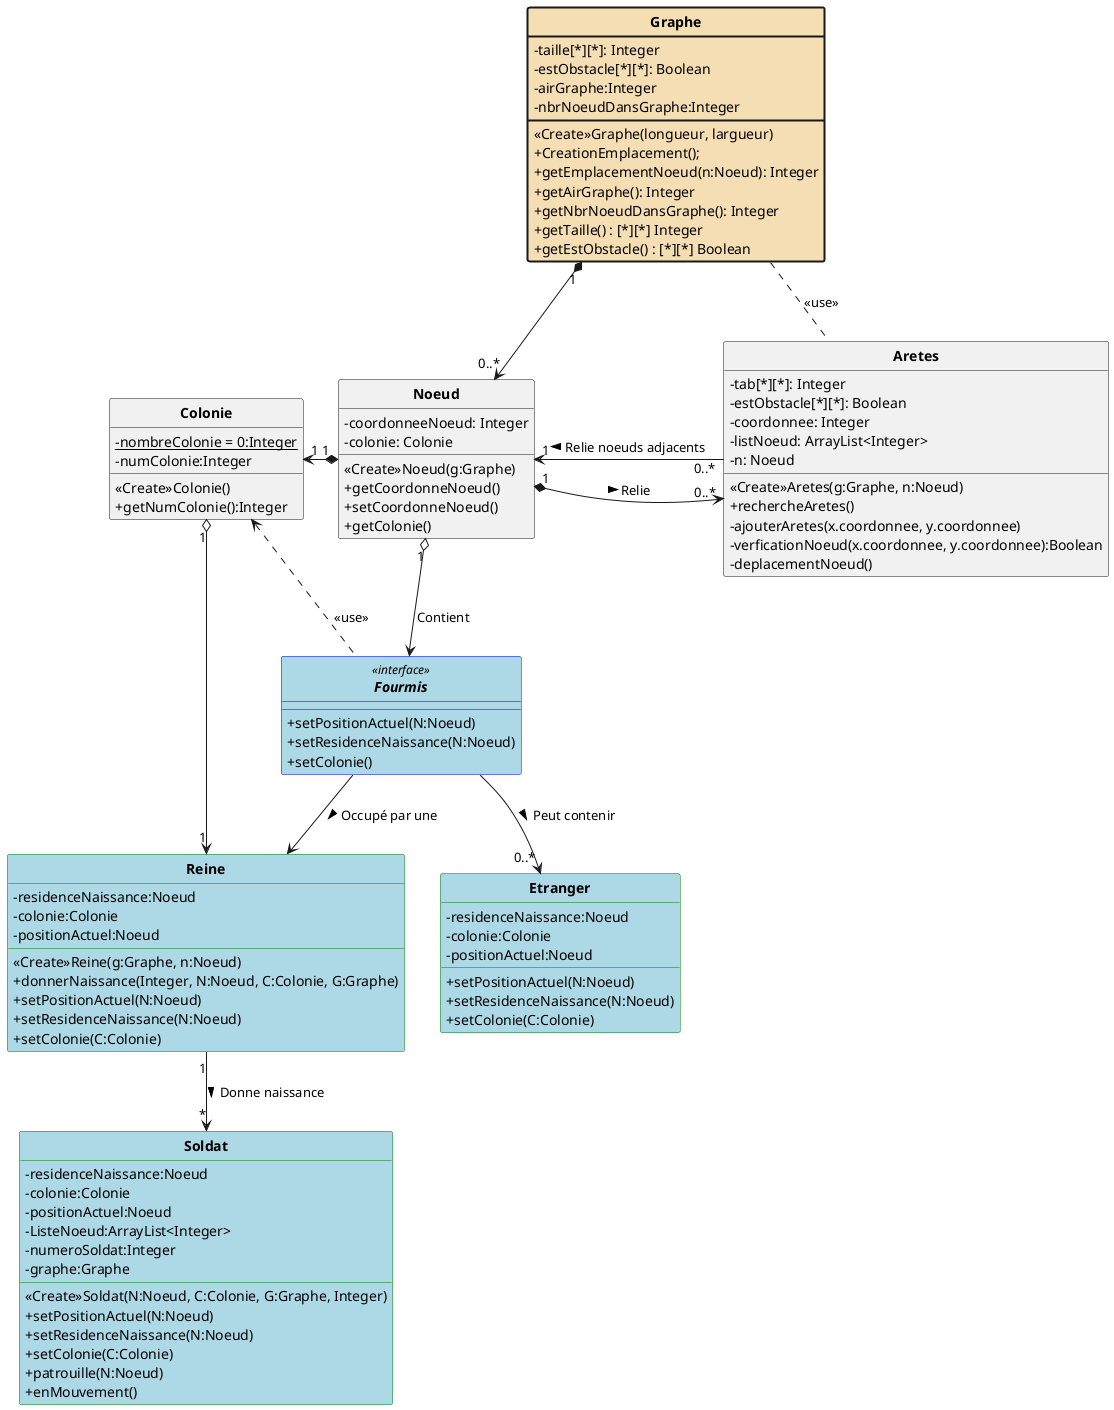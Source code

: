 @startuml
'https://plantuml.com/class-diagram

skinparam style strictuml
skinparam classAttributeIconSize 0
skinparam classFontStyle Bold
hide enum methods

class Graphe #back:Wheat;line.bold {
    -taille[*][*]: Integer
    -estObstacle[*][*]: Boolean
    -airGraphe:Integer
    -nbrNoeudDansGraphe:Integer

    <<Create>>Graphe(longueur, largueur)
    +CreationEmplacement();
    +getEmplacementNoeud(n:Noeud): Integer
    +getAirGraphe(): Integer
    +getNbrNoeudDansGraphe(): Integer
    +getTaille() : [*][*] Integer
    +getEstObstacle() : [*][*] Boolean
}

class Noeud{
    -coordonneeNoeud: Integer
    -colonie: Colonie

    <<Create>>Noeud(g:Graphe)
    +getCoordonneNoeud()
    +setCoordonneNoeud()
    +getColonie()
}

class Aretes {
    -tab[*][*]: Integer
    -estObstacle[*][*]: Boolean
    -coordonnee: Integer
    -listNoeud: ArrayList<Integer>
    -n: Noeud

    <<Create>>Aretes(g:Graphe, n:Noeud)
    +rechercheAretes()
    -ajouterAretes(x.coordonnee, y.coordonnee)
    -verficationNoeud(x.coordonnee, y.coordonnee):Boolean
    -deplacementNoeud()
}

class Colonie {
    -{static} nombreColonie = 0:Integer
    -numColonie:Integer
    <<Create>>Colonie()
    +getNumColonie():Integer
}

interface Fourmis <<interface>> #lightblue;line:blue {
    +setPositionActuel(N:Noeud)
    +setResidenceNaissance(N:Noeud)
    +setColonie()
}
class Reine #lightblue;line:green {
    -residenceNaissance:Noeud
    -colonie:Colonie
    -positionActuel:Noeud

    <<Create>>Reine(g:Graphe, n:Noeud)
    +donnerNaissance(Integer, N:Noeud, C:Colonie, G:Graphe)
    +setPositionActuel(N:Noeud)
    +setResidenceNaissance(N:Noeud)
    +setColonie(C:Colonie)
}

class Soldat #lightblue;line:green {
    -residenceNaissance:Noeud
    -colonie:Colonie
    -positionActuel:Noeud
    -ListeNoeud:ArrayList<Integer>
    -numeroSoldat:Integer
    -graphe:Graphe

    <<Create>>Soldat(N:Noeud, C:Colonie, G:Graphe, Integer)
    +setPositionActuel(N:Noeud)
    +setResidenceNaissance(N:Noeud)
    +setColonie(C:Colonie)
    +patrouille(N:Noeud)
    +enMouvement()
}

class Etranger #lightblue;line:green{
    -residenceNaissance:Noeud
    -colonie:Colonie
    -positionActuel:Noeud

    +setPositionActuel(N:Noeud)
    +setResidenceNaissance(N:Noeud)
    +setColonie(C:Colonie)
}


Graphe "1" *--> "0..*" Noeud

Noeud "\n1" *-> "0..*" Aretes : \n Relie  >
Aretes "0..*" -> "1" Noeud : Relie noeuds adjacents >

Graphe .. Aretes : <<use>>
Noeud "1" *-left> "1" Colonie
Colonie <.. Fourmis : <<use>>
Reine "1" <-lefto "1" Colonie
Noeud "1" o--> Fourmis : Contient
Fourmis --> Reine : Occupé par une >
Fourmis --> "\t\t0..*" Etranger : Peut contenir >
Reine "1" --> "*" Soldat : Donne naissance >

@enduml